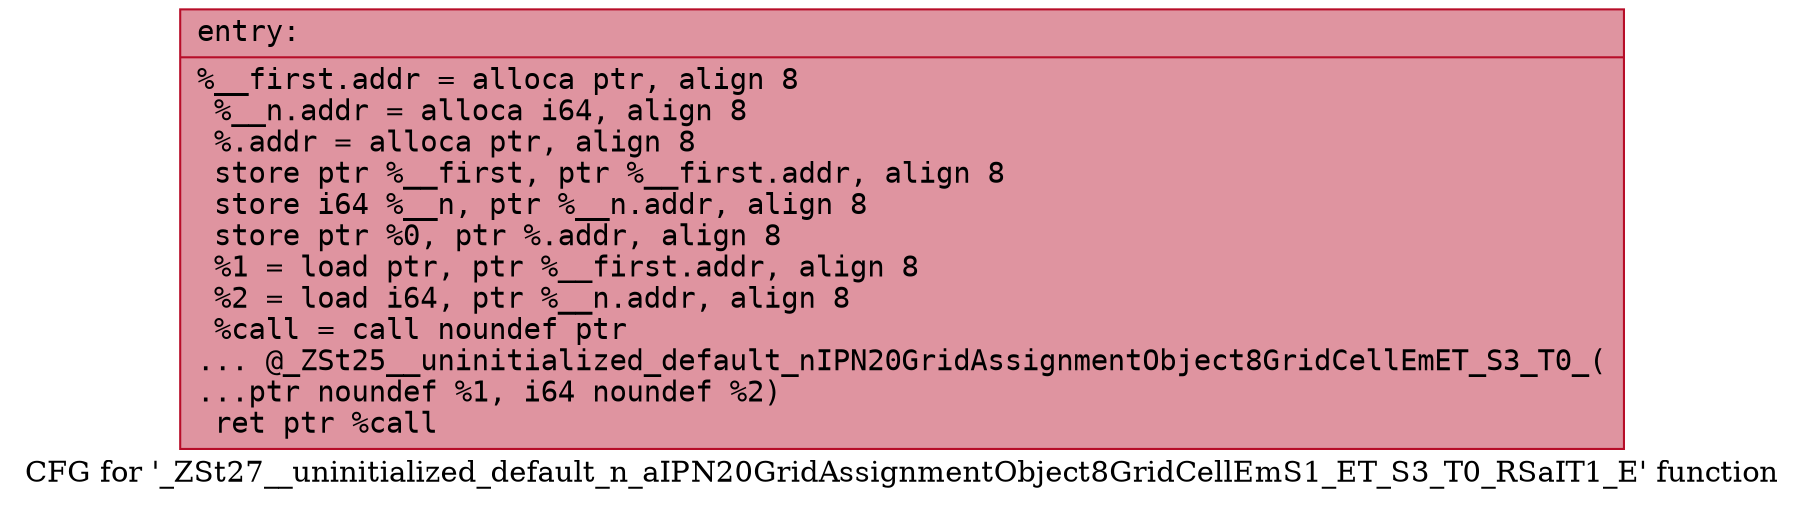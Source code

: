 digraph "CFG for '_ZSt27__uninitialized_default_n_aIPN20GridAssignmentObject8GridCellEmS1_ET_S3_T0_RSaIT1_E' function" {
	label="CFG for '_ZSt27__uninitialized_default_n_aIPN20GridAssignmentObject8GridCellEmS1_ET_S3_T0_RSaIT1_E' function";

	Node0x564619445760 [shape=record,color="#b70d28ff", style=filled, fillcolor="#b70d2870" fontname="Courier",label="{entry:\l|  %__first.addr = alloca ptr, align 8\l  %__n.addr = alloca i64, align 8\l  %.addr = alloca ptr, align 8\l  store ptr %__first, ptr %__first.addr, align 8\l  store i64 %__n, ptr %__n.addr, align 8\l  store ptr %0, ptr %.addr, align 8\l  %1 = load ptr, ptr %__first.addr, align 8\l  %2 = load i64, ptr %__n.addr, align 8\l  %call = call noundef ptr\l... @_ZSt25__uninitialized_default_nIPN20GridAssignmentObject8GridCellEmET_S3_T0_(\l...ptr noundef %1, i64 noundef %2)\l  ret ptr %call\l}"];
}
